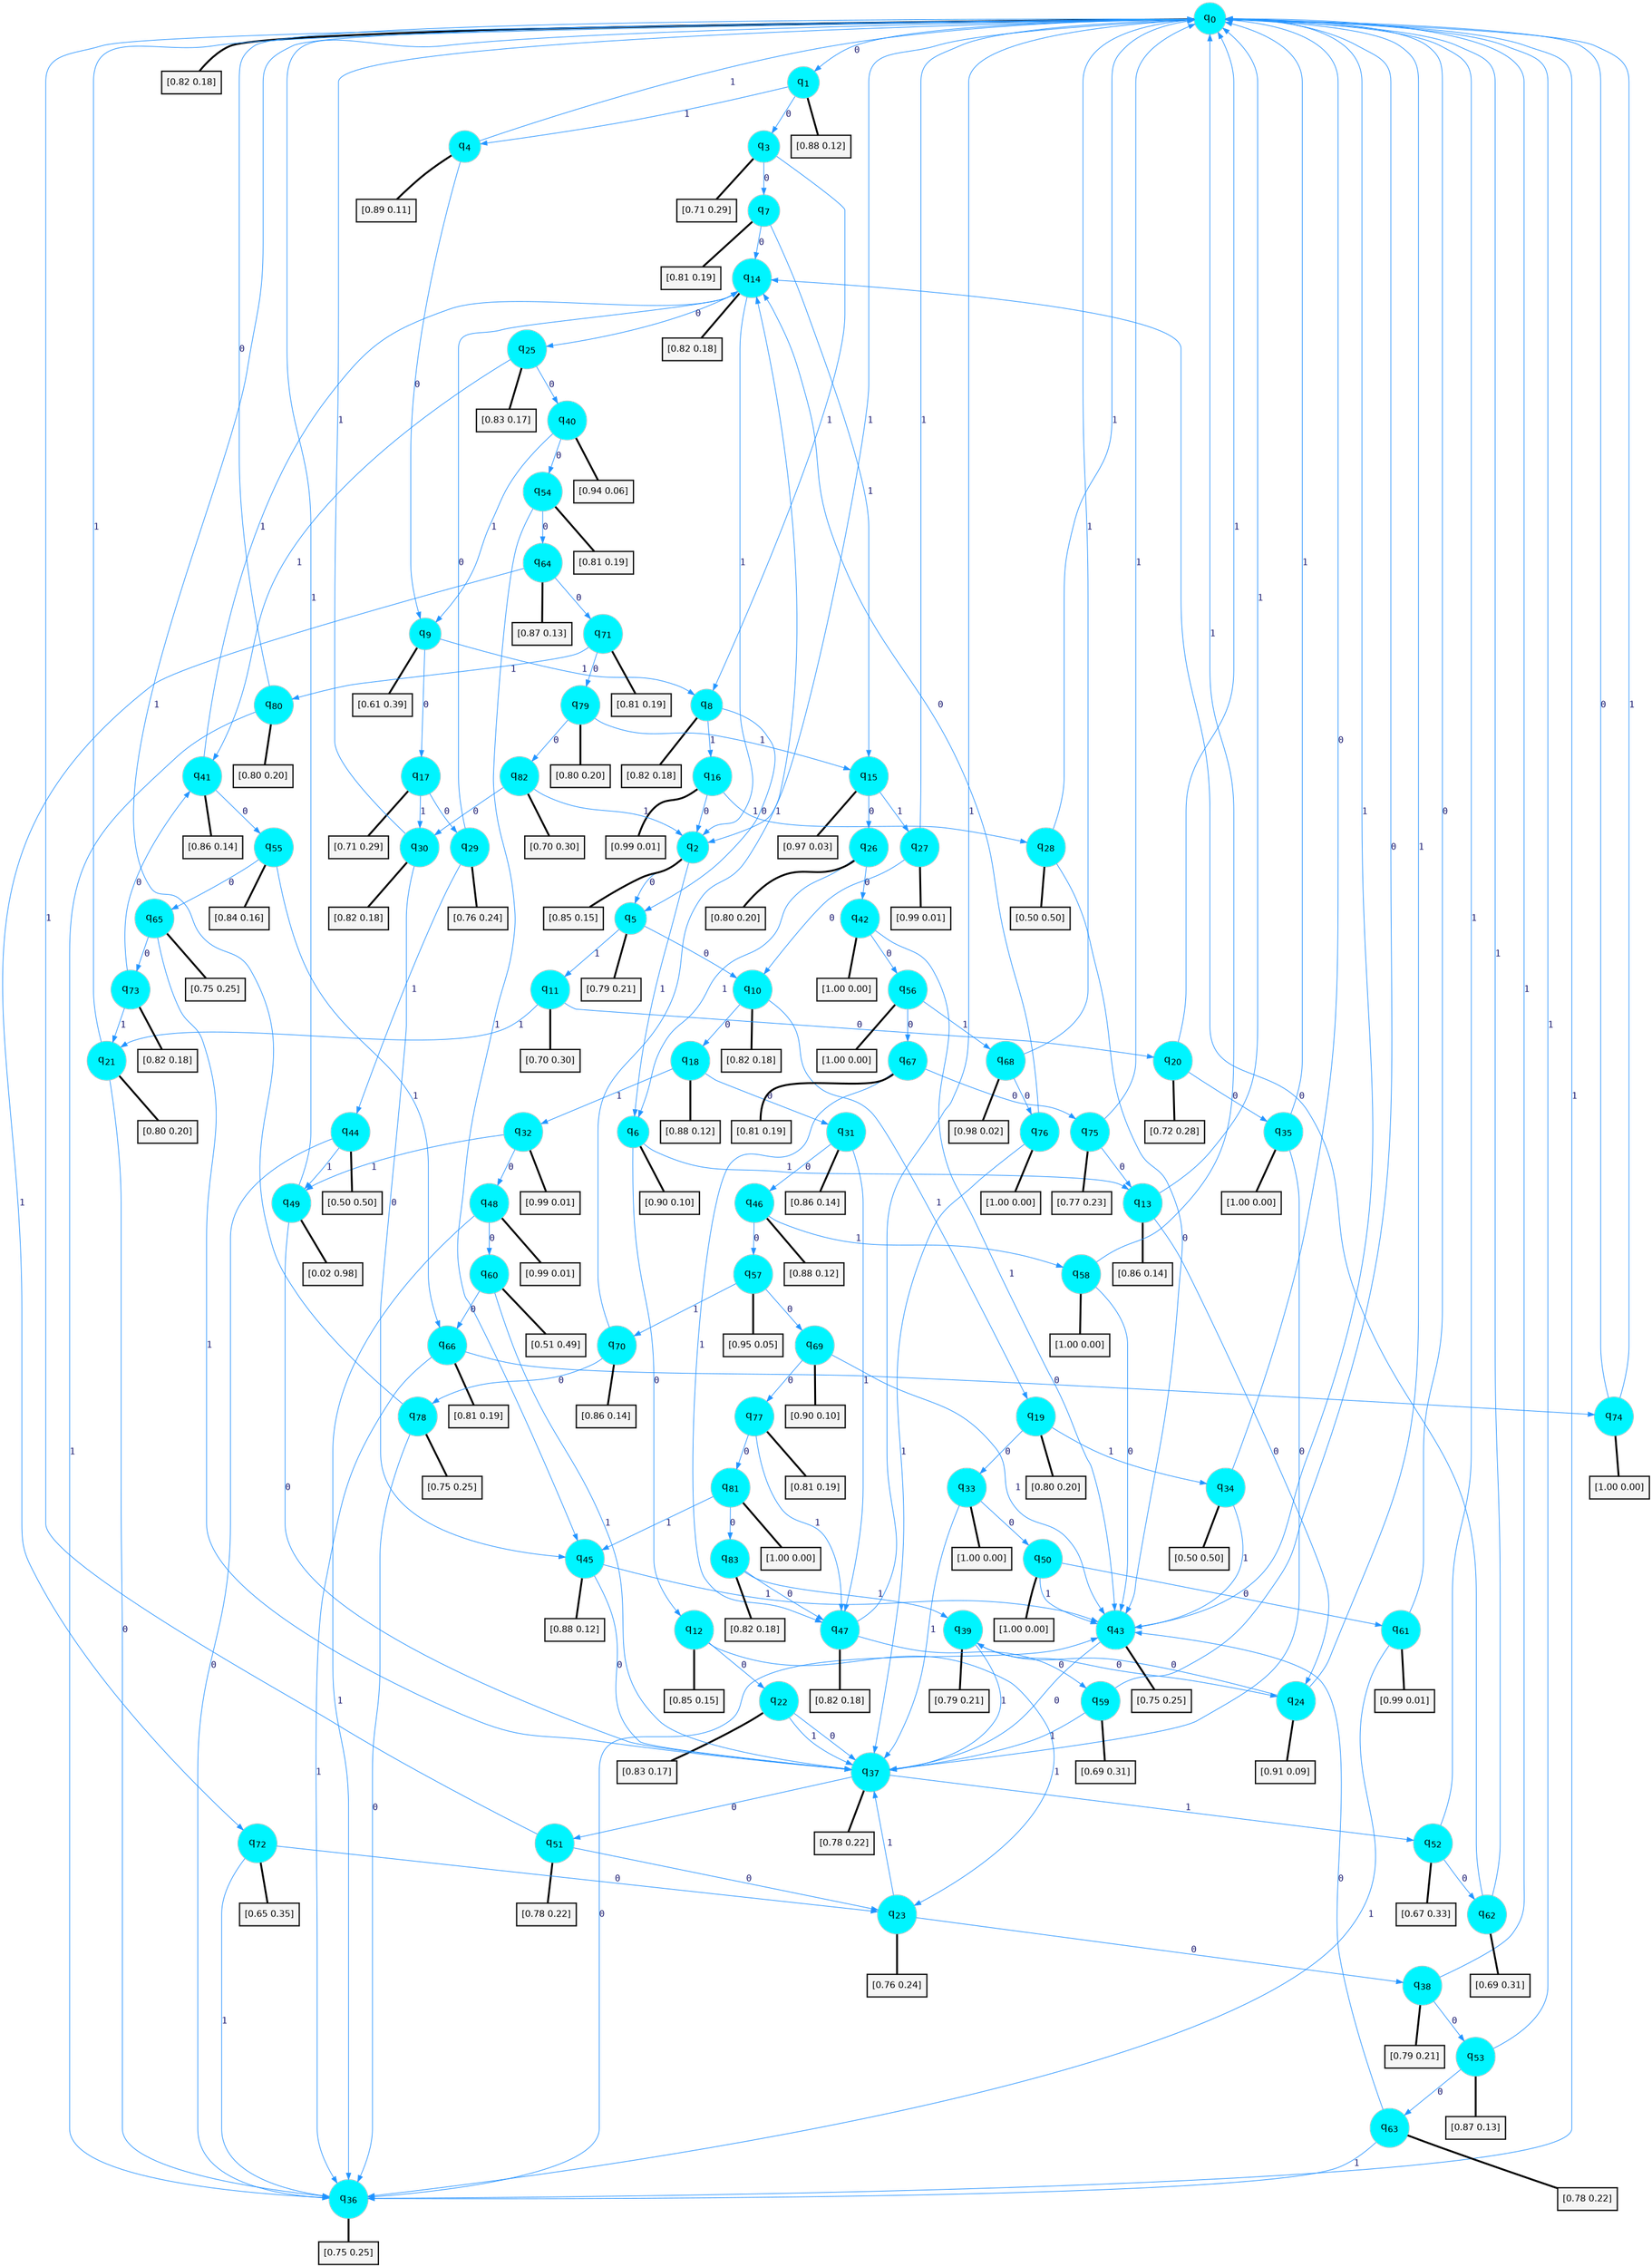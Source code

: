digraph G {
graph [
bgcolor=transparent, dpi=300, rankdir=TD, size="40,25"];
node [
color=gray, fillcolor=turquoise1, fontcolor=black, fontname=Helvetica, fontsize=16, fontweight=bold, shape=circle, style=filled];
edge [
arrowsize=1, color=dodgerblue1, fontcolor=midnightblue, fontname=courier, fontweight=bold, penwidth=1, style=solid, weight=20];
0[label=<q<SUB>0</SUB>>];
1[label=<q<SUB>1</SUB>>];
2[label=<q<SUB>2</SUB>>];
3[label=<q<SUB>3</SUB>>];
4[label=<q<SUB>4</SUB>>];
5[label=<q<SUB>5</SUB>>];
6[label=<q<SUB>6</SUB>>];
7[label=<q<SUB>7</SUB>>];
8[label=<q<SUB>8</SUB>>];
9[label=<q<SUB>9</SUB>>];
10[label=<q<SUB>10</SUB>>];
11[label=<q<SUB>11</SUB>>];
12[label=<q<SUB>12</SUB>>];
13[label=<q<SUB>13</SUB>>];
14[label=<q<SUB>14</SUB>>];
15[label=<q<SUB>15</SUB>>];
16[label=<q<SUB>16</SUB>>];
17[label=<q<SUB>17</SUB>>];
18[label=<q<SUB>18</SUB>>];
19[label=<q<SUB>19</SUB>>];
20[label=<q<SUB>20</SUB>>];
21[label=<q<SUB>21</SUB>>];
22[label=<q<SUB>22</SUB>>];
23[label=<q<SUB>23</SUB>>];
24[label=<q<SUB>24</SUB>>];
25[label=<q<SUB>25</SUB>>];
26[label=<q<SUB>26</SUB>>];
27[label=<q<SUB>27</SUB>>];
28[label=<q<SUB>28</SUB>>];
29[label=<q<SUB>29</SUB>>];
30[label=<q<SUB>30</SUB>>];
31[label=<q<SUB>31</SUB>>];
32[label=<q<SUB>32</SUB>>];
33[label=<q<SUB>33</SUB>>];
34[label=<q<SUB>34</SUB>>];
35[label=<q<SUB>35</SUB>>];
36[label=<q<SUB>36</SUB>>];
37[label=<q<SUB>37</SUB>>];
38[label=<q<SUB>38</SUB>>];
39[label=<q<SUB>39</SUB>>];
40[label=<q<SUB>40</SUB>>];
41[label=<q<SUB>41</SUB>>];
42[label=<q<SUB>42</SUB>>];
43[label=<q<SUB>43</SUB>>];
44[label=<q<SUB>44</SUB>>];
45[label=<q<SUB>45</SUB>>];
46[label=<q<SUB>46</SUB>>];
47[label=<q<SUB>47</SUB>>];
48[label=<q<SUB>48</SUB>>];
49[label=<q<SUB>49</SUB>>];
50[label=<q<SUB>50</SUB>>];
51[label=<q<SUB>51</SUB>>];
52[label=<q<SUB>52</SUB>>];
53[label=<q<SUB>53</SUB>>];
54[label=<q<SUB>54</SUB>>];
55[label=<q<SUB>55</SUB>>];
56[label=<q<SUB>56</SUB>>];
57[label=<q<SUB>57</SUB>>];
58[label=<q<SUB>58</SUB>>];
59[label=<q<SUB>59</SUB>>];
60[label=<q<SUB>60</SUB>>];
61[label=<q<SUB>61</SUB>>];
62[label=<q<SUB>62</SUB>>];
63[label=<q<SUB>63</SUB>>];
64[label=<q<SUB>64</SUB>>];
65[label=<q<SUB>65</SUB>>];
66[label=<q<SUB>66</SUB>>];
67[label=<q<SUB>67</SUB>>];
68[label=<q<SUB>68</SUB>>];
69[label=<q<SUB>69</SUB>>];
70[label=<q<SUB>70</SUB>>];
71[label=<q<SUB>71</SUB>>];
72[label=<q<SUB>72</SUB>>];
73[label=<q<SUB>73</SUB>>];
74[label=<q<SUB>74</SUB>>];
75[label=<q<SUB>75</SUB>>];
76[label=<q<SUB>76</SUB>>];
77[label=<q<SUB>77</SUB>>];
78[label=<q<SUB>78</SUB>>];
79[label=<q<SUB>79</SUB>>];
80[label=<q<SUB>80</SUB>>];
81[label=<q<SUB>81</SUB>>];
82[label=<q<SUB>82</SUB>>];
83[label=<q<SUB>83</SUB>>];
84[label="[0.82 0.18]", shape=box,fontcolor=black, fontname=Helvetica, fontsize=14, penwidth=2, fillcolor=whitesmoke,color=black];
85[label="[0.88 0.12]", shape=box,fontcolor=black, fontname=Helvetica, fontsize=14, penwidth=2, fillcolor=whitesmoke,color=black];
86[label="[0.85 0.15]", shape=box,fontcolor=black, fontname=Helvetica, fontsize=14, penwidth=2, fillcolor=whitesmoke,color=black];
87[label="[0.71 0.29]", shape=box,fontcolor=black, fontname=Helvetica, fontsize=14, penwidth=2, fillcolor=whitesmoke,color=black];
88[label="[0.89 0.11]", shape=box,fontcolor=black, fontname=Helvetica, fontsize=14, penwidth=2, fillcolor=whitesmoke,color=black];
89[label="[0.79 0.21]", shape=box,fontcolor=black, fontname=Helvetica, fontsize=14, penwidth=2, fillcolor=whitesmoke,color=black];
90[label="[0.90 0.10]", shape=box,fontcolor=black, fontname=Helvetica, fontsize=14, penwidth=2, fillcolor=whitesmoke,color=black];
91[label="[0.81 0.19]", shape=box,fontcolor=black, fontname=Helvetica, fontsize=14, penwidth=2, fillcolor=whitesmoke,color=black];
92[label="[0.82 0.18]", shape=box,fontcolor=black, fontname=Helvetica, fontsize=14, penwidth=2, fillcolor=whitesmoke,color=black];
93[label="[0.61 0.39]", shape=box,fontcolor=black, fontname=Helvetica, fontsize=14, penwidth=2, fillcolor=whitesmoke,color=black];
94[label="[0.82 0.18]", shape=box,fontcolor=black, fontname=Helvetica, fontsize=14, penwidth=2, fillcolor=whitesmoke,color=black];
95[label="[0.70 0.30]", shape=box,fontcolor=black, fontname=Helvetica, fontsize=14, penwidth=2, fillcolor=whitesmoke,color=black];
96[label="[0.85 0.15]", shape=box,fontcolor=black, fontname=Helvetica, fontsize=14, penwidth=2, fillcolor=whitesmoke,color=black];
97[label="[0.86 0.14]", shape=box,fontcolor=black, fontname=Helvetica, fontsize=14, penwidth=2, fillcolor=whitesmoke,color=black];
98[label="[0.82 0.18]", shape=box,fontcolor=black, fontname=Helvetica, fontsize=14, penwidth=2, fillcolor=whitesmoke,color=black];
99[label="[0.97 0.03]", shape=box,fontcolor=black, fontname=Helvetica, fontsize=14, penwidth=2, fillcolor=whitesmoke,color=black];
100[label="[0.99 0.01]", shape=box,fontcolor=black, fontname=Helvetica, fontsize=14, penwidth=2, fillcolor=whitesmoke,color=black];
101[label="[0.71 0.29]", shape=box,fontcolor=black, fontname=Helvetica, fontsize=14, penwidth=2, fillcolor=whitesmoke,color=black];
102[label="[0.88 0.12]", shape=box,fontcolor=black, fontname=Helvetica, fontsize=14, penwidth=2, fillcolor=whitesmoke,color=black];
103[label="[0.80 0.20]", shape=box,fontcolor=black, fontname=Helvetica, fontsize=14, penwidth=2, fillcolor=whitesmoke,color=black];
104[label="[0.72 0.28]", shape=box,fontcolor=black, fontname=Helvetica, fontsize=14, penwidth=2, fillcolor=whitesmoke,color=black];
105[label="[0.80 0.20]", shape=box,fontcolor=black, fontname=Helvetica, fontsize=14, penwidth=2, fillcolor=whitesmoke,color=black];
106[label="[0.83 0.17]", shape=box,fontcolor=black, fontname=Helvetica, fontsize=14, penwidth=2, fillcolor=whitesmoke,color=black];
107[label="[0.76 0.24]", shape=box,fontcolor=black, fontname=Helvetica, fontsize=14, penwidth=2, fillcolor=whitesmoke,color=black];
108[label="[0.91 0.09]", shape=box,fontcolor=black, fontname=Helvetica, fontsize=14, penwidth=2, fillcolor=whitesmoke,color=black];
109[label="[0.83 0.17]", shape=box,fontcolor=black, fontname=Helvetica, fontsize=14, penwidth=2, fillcolor=whitesmoke,color=black];
110[label="[0.80 0.20]", shape=box,fontcolor=black, fontname=Helvetica, fontsize=14, penwidth=2, fillcolor=whitesmoke,color=black];
111[label="[0.99 0.01]", shape=box,fontcolor=black, fontname=Helvetica, fontsize=14, penwidth=2, fillcolor=whitesmoke,color=black];
112[label="[0.50 0.50]", shape=box,fontcolor=black, fontname=Helvetica, fontsize=14, penwidth=2, fillcolor=whitesmoke,color=black];
113[label="[0.76 0.24]", shape=box,fontcolor=black, fontname=Helvetica, fontsize=14, penwidth=2, fillcolor=whitesmoke,color=black];
114[label="[0.82 0.18]", shape=box,fontcolor=black, fontname=Helvetica, fontsize=14, penwidth=2, fillcolor=whitesmoke,color=black];
115[label="[0.86 0.14]", shape=box,fontcolor=black, fontname=Helvetica, fontsize=14, penwidth=2, fillcolor=whitesmoke,color=black];
116[label="[0.99 0.01]", shape=box,fontcolor=black, fontname=Helvetica, fontsize=14, penwidth=2, fillcolor=whitesmoke,color=black];
117[label="[1.00 0.00]", shape=box,fontcolor=black, fontname=Helvetica, fontsize=14, penwidth=2, fillcolor=whitesmoke,color=black];
118[label="[0.50 0.50]", shape=box,fontcolor=black, fontname=Helvetica, fontsize=14, penwidth=2, fillcolor=whitesmoke,color=black];
119[label="[1.00 0.00]", shape=box,fontcolor=black, fontname=Helvetica, fontsize=14, penwidth=2, fillcolor=whitesmoke,color=black];
120[label="[0.75 0.25]", shape=box,fontcolor=black, fontname=Helvetica, fontsize=14, penwidth=2, fillcolor=whitesmoke,color=black];
121[label="[0.78 0.22]", shape=box,fontcolor=black, fontname=Helvetica, fontsize=14, penwidth=2, fillcolor=whitesmoke,color=black];
122[label="[0.79 0.21]", shape=box,fontcolor=black, fontname=Helvetica, fontsize=14, penwidth=2, fillcolor=whitesmoke,color=black];
123[label="[0.79 0.21]", shape=box,fontcolor=black, fontname=Helvetica, fontsize=14, penwidth=2, fillcolor=whitesmoke,color=black];
124[label="[0.94 0.06]", shape=box,fontcolor=black, fontname=Helvetica, fontsize=14, penwidth=2, fillcolor=whitesmoke,color=black];
125[label="[0.86 0.14]", shape=box,fontcolor=black, fontname=Helvetica, fontsize=14, penwidth=2, fillcolor=whitesmoke,color=black];
126[label="[1.00 0.00]", shape=box,fontcolor=black, fontname=Helvetica, fontsize=14, penwidth=2, fillcolor=whitesmoke,color=black];
127[label="[0.75 0.25]", shape=box,fontcolor=black, fontname=Helvetica, fontsize=14, penwidth=2, fillcolor=whitesmoke,color=black];
128[label="[0.50 0.50]", shape=box,fontcolor=black, fontname=Helvetica, fontsize=14, penwidth=2, fillcolor=whitesmoke,color=black];
129[label="[0.88 0.12]", shape=box,fontcolor=black, fontname=Helvetica, fontsize=14, penwidth=2, fillcolor=whitesmoke,color=black];
130[label="[0.88 0.12]", shape=box,fontcolor=black, fontname=Helvetica, fontsize=14, penwidth=2, fillcolor=whitesmoke,color=black];
131[label="[0.82 0.18]", shape=box,fontcolor=black, fontname=Helvetica, fontsize=14, penwidth=2, fillcolor=whitesmoke,color=black];
132[label="[0.99 0.01]", shape=box,fontcolor=black, fontname=Helvetica, fontsize=14, penwidth=2, fillcolor=whitesmoke,color=black];
133[label="[0.02 0.98]", shape=box,fontcolor=black, fontname=Helvetica, fontsize=14, penwidth=2, fillcolor=whitesmoke,color=black];
134[label="[1.00 0.00]", shape=box,fontcolor=black, fontname=Helvetica, fontsize=14, penwidth=2, fillcolor=whitesmoke,color=black];
135[label="[0.78 0.22]", shape=box,fontcolor=black, fontname=Helvetica, fontsize=14, penwidth=2, fillcolor=whitesmoke,color=black];
136[label="[0.67 0.33]", shape=box,fontcolor=black, fontname=Helvetica, fontsize=14, penwidth=2, fillcolor=whitesmoke,color=black];
137[label="[0.87 0.13]", shape=box,fontcolor=black, fontname=Helvetica, fontsize=14, penwidth=2, fillcolor=whitesmoke,color=black];
138[label="[0.81 0.19]", shape=box,fontcolor=black, fontname=Helvetica, fontsize=14, penwidth=2, fillcolor=whitesmoke,color=black];
139[label="[0.84 0.16]", shape=box,fontcolor=black, fontname=Helvetica, fontsize=14, penwidth=2, fillcolor=whitesmoke,color=black];
140[label="[1.00 0.00]", shape=box,fontcolor=black, fontname=Helvetica, fontsize=14, penwidth=2, fillcolor=whitesmoke,color=black];
141[label="[0.95 0.05]", shape=box,fontcolor=black, fontname=Helvetica, fontsize=14, penwidth=2, fillcolor=whitesmoke,color=black];
142[label="[1.00 0.00]", shape=box,fontcolor=black, fontname=Helvetica, fontsize=14, penwidth=2, fillcolor=whitesmoke,color=black];
143[label="[0.69 0.31]", shape=box,fontcolor=black, fontname=Helvetica, fontsize=14, penwidth=2, fillcolor=whitesmoke,color=black];
144[label="[0.51 0.49]", shape=box,fontcolor=black, fontname=Helvetica, fontsize=14, penwidth=2, fillcolor=whitesmoke,color=black];
145[label="[0.99 0.01]", shape=box,fontcolor=black, fontname=Helvetica, fontsize=14, penwidth=2, fillcolor=whitesmoke,color=black];
146[label="[0.69 0.31]", shape=box,fontcolor=black, fontname=Helvetica, fontsize=14, penwidth=2, fillcolor=whitesmoke,color=black];
147[label="[0.78 0.22]", shape=box,fontcolor=black, fontname=Helvetica, fontsize=14, penwidth=2, fillcolor=whitesmoke,color=black];
148[label="[0.87 0.13]", shape=box,fontcolor=black, fontname=Helvetica, fontsize=14, penwidth=2, fillcolor=whitesmoke,color=black];
149[label="[0.75 0.25]", shape=box,fontcolor=black, fontname=Helvetica, fontsize=14, penwidth=2, fillcolor=whitesmoke,color=black];
150[label="[0.81 0.19]", shape=box,fontcolor=black, fontname=Helvetica, fontsize=14, penwidth=2, fillcolor=whitesmoke,color=black];
151[label="[0.81 0.19]", shape=box,fontcolor=black, fontname=Helvetica, fontsize=14, penwidth=2, fillcolor=whitesmoke,color=black];
152[label="[0.98 0.02]", shape=box,fontcolor=black, fontname=Helvetica, fontsize=14, penwidth=2, fillcolor=whitesmoke,color=black];
153[label="[0.90 0.10]", shape=box,fontcolor=black, fontname=Helvetica, fontsize=14, penwidth=2, fillcolor=whitesmoke,color=black];
154[label="[0.86 0.14]", shape=box,fontcolor=black, fontname=Helvetica, fontsize=14, penwidth=2, fillcolor=whitesmoke,color=black];
155[label="[0.81 0.19]", shape=box,fontcolor=black, fontname=Helvetica, fontsize=14, penwidth=2, fillcolor=whitesmoke,color=black];
156[label="[0.65 0.35]", shape=box,fontcolor=black, fontname=Helvetica, fontsize=14, penwidth=2, fillcolor=whitesmoke,color=black];
157[label="[0.82 0.18]", shape=box,fontcolor=black, fontname=Helvetica, fontsize=14, penwidth=2, fillcolor=whitesmoke,color=black];
158[label="[1.00 0.00]", shape=box,fontcolor=black, fontname=Helvetica, fontsize=14, penwidth=2, fillcolor=whitesmoke,color=black];
159[label="[0.77 0.23]", shape=box,fontcolor=black, fontname=Helvetica, fontsize=14, penwidth=2, fillcolor=whitesmoke,color=black];
160[label="[1.00 0.00]", shape=box,fontcolor=black, fontname=Helvetica, fontsize=14, penwidth=2, fillcolor=whitesmoke,color=black];
161[label="[0.81 0.19]", shape=box,fontcolor=black, fontname=Helvetica, fontsize=14, penwidth=2, fillcolor=whitesmoke,color=black];
162[label="[0.75 0.25]", shape=box,fontcolor=black, fontname=Helvetica, fontsize=14, penwidth=2, fillcolor=whitesmoke,color=black];
163[label="[0.80 0.20]", shape=box,fontcolor=black, fontname=Helvetica, fontsize=14, penwidth=2, fillcolor=whitesmoke,color=black];
164[label="[0.80 0.20]", shape=box,fontcolor=black, fontname=Helvetica, fontsize=14, penwidth=2, fillcolor=whitesmoke,color=black];
165[label="[1.00 0.00]", shape=box,fontcolor=black, fontname=Helvetica, fontsize=14, penwidth=2, fillcolor=whitesmoke,color=black];
166[label="[0.70 0.30]", shape=box,fontcolor=black, fontname=Helvetica, fontsize=14, penwidth=2, fillcolor=whitesmoke,color=black];
167[label="[0.82 0.18]", shape=box,fontcolor=black, fontname=Helvetica, fontsize=14, penwidth=2, fillcolor=whitesmoke,color=black];
0->1 [label=0];
0->2 [label=1];
0->84 [arrowhead=none, penwidth=3,color=black];
1->3 [label=0];
1->4 [label=1];
1->85 [arrowhead=none, penwidth=3,color=black];
2->5 [label=0];
2->6 [label=1];
2->86 [arrowhead=none, penwidth=3,color=black];
3->7 [label=0];
3->8 [label=1];
3->87 [arrowhead=none, penwidth=3,color=black];
4->9 [label=0];
4->0 [label=1];
4->88 [arrowhead=none, penwidth=3,color=black];
5->10 [label=0];
5->11 [label=1];
5->89 [arrowhead=none, penwidth=3,color=black];
6->12 [label=0];
6->13 [label=1];
6->90 [arrowhead=none, penwidth=3,color=black];
7->14 [label=0];
7->15 [label=1];
7->91 [arrowhead=none, penwidth=3,color=black];
8->5 [label=0];
8->16 [label=1];
8->92 [arrowhead=none, penwidth=3,color=black];
9->17 [label=0];
9->8 [label=1];
9->93 [arrowhead=none, penwidth=3,color=black];
10->18 [label=0];
10->19 [label=1];
10->94 [arrowhead=none, penwidth=3,color=black];
11->20 [label=0];
11->21 [label=1];
11->95 [arrowhead=none, penwidth=3,color=black];
12->22 [label=0];
12->23 [label=1];
12->96 [arrowhead=none, penwidth=3,color=black];
13->24 [label=0];
13->0 [label=1];
13->97 [arrowhead=none, penwidth=3,color=black];
14->25 [label=0];
14->2 [label=1];
14->98 [arrowhead=none, penwidth=3,color=black];
15->26 [label=0];
15->27 [label=1];
15->99 [arrowhead=none, penwidth=3,color=black];
16->2 [label=0];
16->28 [label=1];
16->100 [arrowhead=none, penwidth=3,color=black];
17->29 [label=0];
17->30 [label=1];
17->101 [arrowhead=none, penwidth=3,color=black];
18->31 [label=0];
18->32 [label=1];
18->102 [arrowhead=none, penwidth=3,color=black];
19->33 [label=0];
19->34 [label=1];
19->103 [arrowhead=none, penwidth=3,color=black];
20->35 [label=0];
20->0 [label=1];
20->104 [arrowhead=none, penwidth=3,color=black];
21->36 [label=0];
21->0 [label=1];
21->105 [arrowhead=none, penwidth=3,color=black];
22->37 [label=0];
22->37 [label=1];
22->106 [arrowhead=none, penwidth=3,color=black];
23->38 [label=0];
23->37 [label=1];
23->107 [arrowhead=none, penwidth=3,color=black];
24->39 [label=0];
24->0 [label=1];
24->108 [arrowhead=none, penwidth=3,color=black];
25->40 [label=0];
25->41 [label=1];
25->109 [arrowhead=none, penwidth=3,color=black];
26->42 [label=0];
26->6 [label=1];
26->110 [arrowhead=none, penwidth=3,color=black];
27->10 [label=0];
27->0 [label=1];
27->111 [arrowhead=none, penwidth=3,color=black];
28->43 [label=0];
28->0 [label=1];
28->112 [arrowhead=none, penwidth=3,color=black];
29->14 [label=0];
29->44 [label=1];
29->113 [arrowhead=none, penwidth=3,color=black];
30->45 [label=0];
30->0 [label=1];
30->114 [arrowhead=none, penwidth=3,color=black];
31->46 [label=0];
31->47 [label=1];
31->115 [arrowhead=none, penwidth=3,color=black];
32->48 [label=0];
32->49 [label=1];
32->116 [arrowhead=none, penwidth=3,color=black];
33->50 [label=0];
33->37 [label=1];
33->117 [arrowhead=none, penwidth=3,color=black];
34->0 [label=0];
34->43 [label=1];
34->118 [arrowhead=none, penwidth=3,color=black];
35->37 [label=0];
35->0 [label=1];
35->119 [arrowhead=none, penwidth=3,color=black];
36->43 [label=0];
36->0 [label=1];
36->120 [arrowhead=none, penwidth=3,color=black];
37->51 [label=0];
37->52 [label=1];
37->121 [arrowhead=none, penwidth=3,color=black];
38->53 [label=0];
38->0 [label=1];
38->122 [arrowhead=none, penwidth=3,color=black];
39->24 [label=0];
39->37 [label=1];
39->123 [arrowhead=none, penwidth=3,color=black];
40->54 [label=0];
40->9 [label=1];
40->124 [arrowhead=none, penwidth=3,color=black];
41->55 [label=0];
41->14 [label=1];
41->125 [arrowhead=none, penwidth=3,color=black];
42->56 [label=0];
42->43 [label=1];
42->126 [arrowhead=none, penwidth=3,color=black];
43->37 [label=0];
43->0 [label=1];
43->127 [arrowhead=none, penwidth=3,color=black];
44->36 [label=0];
44->49 [label=1];
44->128 [arrowhead=none, penwidth=3,color=black];
45->37 [label=0];
45->43 [label=1];
45->129 [arrowhead=none, penwidth=3,color=black];
46->57 [label=0];
46->58 [label=1];
46->130 [arrowhead=none, penwidth=3,color=black];
47->59 [label=0];
47->0 [label=1];
47->131 [arrowhead=none, penwidth=3,color=black];
48->60 [label=0];
48->36 [label=1];
48->132 [arrowhead=none, penwidth=3,color=black];
49->37 [label=0];
49->0 [label=1];
49->133 [arrowhead=none, penwidth=3,color=black];
50->61 [label=0];
50->43 [label=1];
50->134 [arrowhead=none, penwidth=3,color=black];
51->23 [label=0];
51->0 [label=1];
51->135 [arrowhead=none, penwidth=3,color=black];
52->62 [label=0];
52->0 [label=1];
52->136 [arrowhead=none, penwidth=3,color=black];
53->63 [label=0];
53->0 [label=1];
53->137 [arrowhead=none, penwidth=3,color=black];
54->64 [label=0];
54->45 [label=1];
54->138 [arrowhead=none, penwidth=3,color=black];
55->65 [label=0];
55->66 [label=1];
55->139 [arrowhead=none, penwidth=3,color=black];
56->67 [label=0];
56->68 [label=1];
56->140 [arrowhead=none, penwidth=3,color=black];
57->69 [label=0];
57->70 [label=1];
57->141 [arrowhead=none, penwidth=3,color=black];
58->43 [label=0];
58->0 [label=1];
58->142 [arrowhead=none, penwidth=3,color=black];
59->0 [label=0];
59->37 [label=1];
59->143 [arrowhead=none, penwidth=3,color=black];
60->66 [label=0];
60->37 [label=1];
60->144 [arrowhead=none, penwidth=3,color=black];
61->0 [label=0];
61->36 [label=1];
61->145 [arrowhead=none, penwidth=3,color=black];
62->14 [label=0];
62->0 [label=1];
62->146 [arrowhead=none, penwidth=3,color=black];
63->43 [label=0];
63->36 [label=1];
63->147 [arrowhead=none, penwidth=3,color=black];
64->71 [label=0];
64->72 [label=1];
64->148 [arrowhead=none, penwidth=3,color=black];
65->73 [label=0];
65->37 [label=1];
65->149 [arrowhead=none, penwidth=3,color=black];
66->74 [label=0];
66->36 [label=1];
66->150 [arrowhead=none, penwidth=3,color=black];
67->75 [label=0];
67->47 [label=1];
67->151 [arrowhead=none, penwidth=3,color=black];
68->76 [label=0];
68->0 [label=1];
68->152 [arrowhead=none, penwidth=3,color=black];
69->77 [label=0];
69->43 [label=1];
69->153 [arrowhead=none, penwidth=3,color=black];
70->78 [label=0];
70->14 [label=1];
70->154 [arrowhead=none, penwidth=3,color=black];
71->79 [label=0];
71->80 [label=1];
71->155 [arrowhead=none, penwidth=3,color=black];
72->23 [label=0];
72->36 [label=1];
72->156 [arrowhead=none, penwidth=3,color=black];
73->41 [label=0];
73->21 [label=1];
73->157 [arrowhead=none, penwidth=3,color=black];
74->0 [label=0];
74->0 [label=1];
74->158 [arrowhead=none, penwidth=3,color=black];
75->13 [label=0];
75->0 [label=1];
75->159 [arrowhead=none, penwidth=3,color=black];
76->14 [label=0];
76->37 [label=1];
76->160 [arrowhead=none, penwidth=3,color=black];
77->81 [label=0];
77->47 [label=1];
77->161 [arrowhead=none, penwidth=3,color=black];
78->36 [label=0];
78->0 [label=1];
78->162 [arrowhead=none, penwidth=3,color=black];
79->82 [label=0];
79->15 [label=1];
79->163 [arrowhead=none, penwidth=3,color=black];
80->0 [label=0];
80->36 [label=1];
80->164 [arrowhead=none, penwidth=3,color=black];
81->83 [label=0];
81->45 [label=1];
81->165 [arrowhead=none, penwidth=3,color=black];
82->30 [label=0];
82->2 [label=1];
82->166 [arrowhead=none, penwidth=3,color=black];
83->47 [label=0];
83->39 [label=1];
83->167 [arrowhead=none, penwidth=3,color=black];
}
